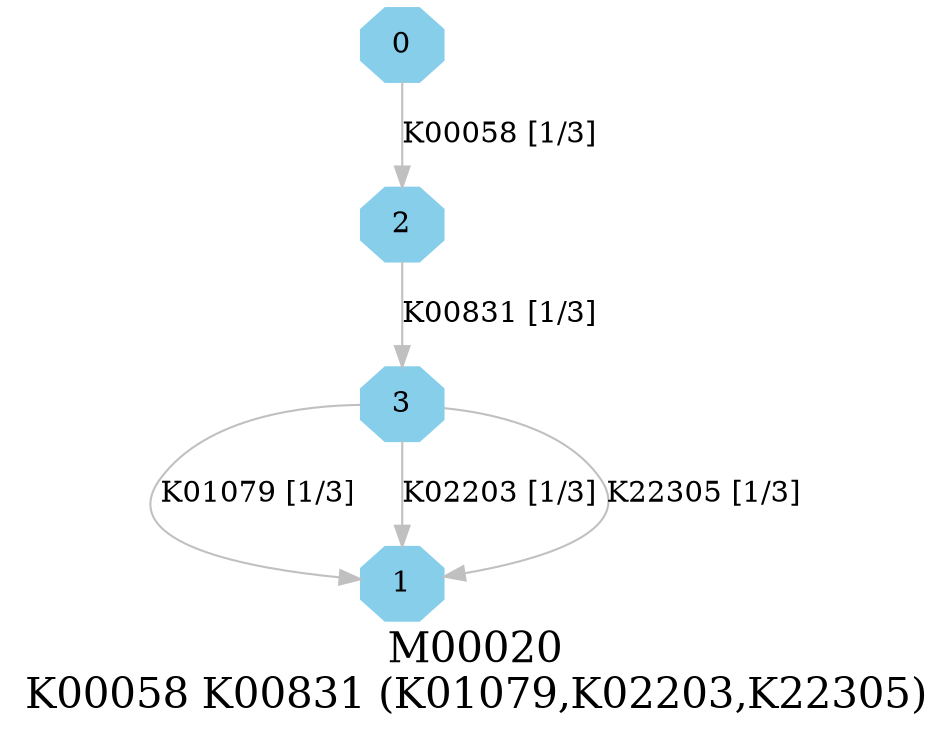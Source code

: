 digraph G {
graph [label="M00020
K00058 K00831 (K01079,K02203,K22305)",fontsize=20];
node [shape=box,style=filled];
edge [len=3,color=grey];
{node [width=.3,height=.3,shape=octagon,style=filled,color=skyblue] 0 1 2 3 }
0 -> 2 [label="K00058 [1/3]"];
2 -> 3 [label="K00831 [1/3]"];
3 -> 1 [label="K01079 [1/3]"];
3 -> 1 [label="K02203 [1/3]"];
3 -> 1 [label="K22305 [1/3]"];
}